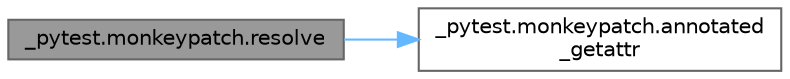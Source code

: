 digraph "_pytest.monkeypatch.resolve"
{
 // LATEX_PDF_SIZE
  bgcolor="transparent";
  edge [fontname=Helvetica,fontsize=10,labelfontname=Helvetica,labelfontsize=10];
  node [fontname=Helvetica,fontsize=10,shape=box,height=0.2,width=0.4];
  rankdir="LR";
  Node1 [id="Node000001",label="_pytest.monkeypatch.resolve",height=0.2,width=0.4,color="gray40", fillcolor="grey60", style="filled", fontcolor="black",tooltip=" "];
  Node1 -> Node2 [id="edge1_Node000001_Node000002",color="steelblue1",style="solid",tooltip=" "];
  Node2 [id="Node000002",label="_pytest.monkeypatch.annotated\l_getattr",height=0.2,width=0.4,color="grey40", fillcolor="white", style="filled",URL="$namespace__pytest_1_1monkeypatch.html#a9df62b6d73bfda8da5da7edfb2cc20ca",tooltip=" "];
}

